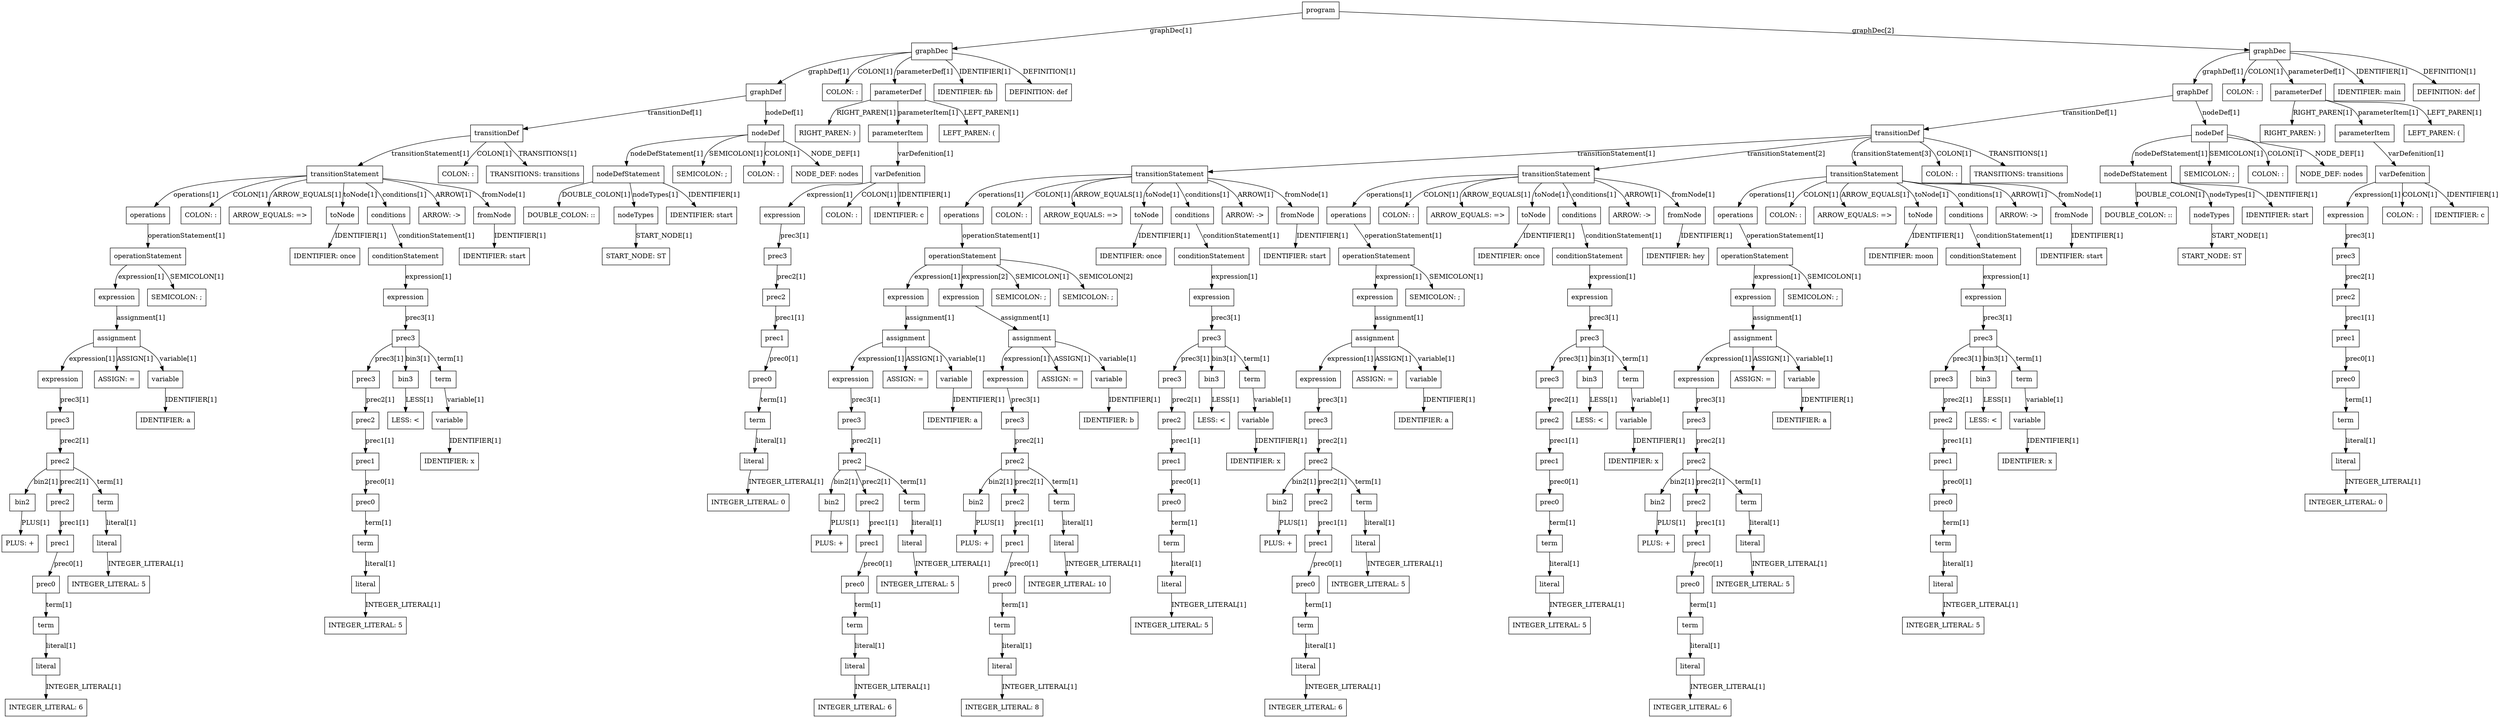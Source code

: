 digraph ParseTree {
    node [shape=box];
    node0 [label="program"];
    node1 [label="graphDec"];
    node0 -> node1 [label="graphDec[1]"];
    node2 [label="graphDef"];
    node1 -> node2 [label="graphDef[1]"];
    node3 [label="transitionDef"];
    node2 -> node3 [label="transitionDef[1]"];
    node4 [label="transitionStatement"];
    node3 -> node4 [label="transitionStatement[1]"];
    node5 [label="operations"];
    node4 -> node5 [label="operations[1]"];
    node6 [label="operationStatement"];
    node5 -> node6 [label="operationStatement[1]"];
    node7 [label="expression"];
    node6 -> node7 [label="expression[1]"];
    node8 [label="assignment"];
    node7 -> node8 [label="assignment[1]"];
    node9 [label="expression"];
    node8 -> node9 [label="expression[1]"];
    node10 [label="prec3"];
    node9 -> node10 [label="prec3[1]"];
    node11 [label="prec2"];
    node10 -> node11 [label="prec2[1]"];
    node12 [label="bin2"];
    node11 -> node12 [label="bin2[1]"];
    node13 [label="PLUS: +"];
    node12 -> node13 [label="PLUS[1]"];
    node14 [label="prec2"];
    node11 -> node14 [label="prec2[1]"];
    node15 [label="prec1"];
    node14 -> node15 [label="prec1[1]"];
    node16 [label="prec0"];
    node15 -> node16 [label="prec0[1]"];
    node17 [label="term"];
    node16 -> node17 [label="term[1]"];
    node18 [label="literal"];
    node17 -> node18 [label="literal[1]"];
    node19 [label="INTEGER_LITERAL: 6"];
    node18 -> node19 [label="INTEGER_LITERAL[1]"];
    node20 [label="term"];
    node11 -> node20 [label="term[1]"];
    node21 [label="literal"];
    node20 -> node21 [label="literal[1]"];
    node22 [label="INTEGER_LITERAL: 5"];
    node21 -> node22 [label="INTEGER_LITERAL[1]"];
    node23 [label="ASSIGN: ="];
    node8 -> node23 [label="ASSIGN[1]"];
    node24 [label="variable"];
    node8 -> node24 [label="variable[1]"];
    node25 [label="IDENTIFIER: a"];
    node24 -> node25 [label="IDENTIFIER[1]"];
    node26 [label="SEMICOLON: ;"];
    node6 -> node26 [label="SEMICOLON[1]"];
    node27 [label="COLON: :"];
    node4 -> node27 [label="COLON[1]"];
    node28 [label="ARROW_EQUALS: =>"];
    node4 -> node28 [label="ARROW_EQUALS[1]"];
    node29 [label="toNode"];
    node4 -> node29 [label="toNode[1]"];
    node30 [label="IDENTIFIER: once"];
    node29 -> node30 [label="IDENTIFIER[1]"];
    node31 [label="conditions"];
    node4 -> node31 [label="conditions[1]"];
    node32 [label="conditionStatement"];
    node31 -> node32 [label="conditionStatement[1]"];
    node33 [label="expression"];
    node32 -> node33 [label="expression[1]"];
    node34 [label="prec3"];
    node33 -> node34 [label="prec3[1]"];
    node35 [label="prec3"];
    node34 -> node35 [label="prec3[1]"];
    node36 [label="prec2"];
    node35 -> node36 [label="prec2[1]"];
    node37 [label="prec1"];
    node36 -> node37 [label="prec1[1]"];
    node38 [label="prec0"];
    node37 -> node38 [label="prec0[1]"];
    node39 [label="term"];
    node38 -> node39 [label="term[1]"];
    node40 [label="literal"];
    node39 -> node40 [label="literal[1]"];
    node41 [label="INTEGER_LITERAL: 5"];
    node40 -> node41 [label="INTEGER_LITERAL[1]"];
    node42 [label="bin3"];
    node34 -> node42 [label="bin3[1]"];
    node43 [label="LESS: <"];
    node42 -> node43 [label="LESS[1]"];
    node44 [label="term"];
    node34 -> node44 [label="term[1]"];
    node45 [label="variable"];
    node44 -> node45 [label="variable[1]"];
    node46 [label="IDENTIFIER: x"];
    node45 -> node46 [label="IDENTIFIER[1]"];
    node47 [label="ARROW: ->"];
    node4 -> node47 [label="ARROW[1]"];
    node48 [label="fromNode"];
    node4 -> node48 [label="fromNode[1]"];
    node49 [label="IDENTIFIER: start"];
    node48 -> node49 [label="IDENTIFIER[1]"];
    node50 [label="COLON: :"];
    node3 -> node50 [label="COLON[1]"];
    node51 [label="TRANSITIONS: transitions"];
    node3 -> node51 [label="TRANSITIONS[1]"];
    node52 [label="nodeDef"];
    node2 -> node52 [label="nodeDef[1]"];
    node53 [label="nodeDefStatement"];
    node52 -> node53 [label="nodeDefStatement[1]"];
    node54 [label="DOUBLE_COLON: ::"];
    node53 -> node54 [label="DOUBLE_COLON[1]"];
    node55 [label="nodeTypes"];
    node53 -> node55 [label="nodeTypes[1]"];
    node56 [label="START_NODE: ST"];
    node55 -> node56 [label="START_NODE[1]"];
    node57 [label="IDENTIFIER: start"];
    node53 -> node57 [label="IDENTIFIER[1]"];
    node58 [label="SEMICOLON: ;"];
    node52 -> node58 [label="SEMICOLON[1]"];
    node59 [label="COLON: :"];
    node52 -> node59 [label="COLON[1]"];
    node60 [label="NODE_DEF: nodes"];
    node52 -> node60 [label="NODE_DEF[1]"];
    node61 [label="COLON: :"];
    node1 -> node61 [label="COLON[1]"];
    node62 [label="parameterDef"];
    node1 -> node62 [label="parameterDef[1]"];
    node63 [label="RIGHT_PAREN: )"];
    node62 -> node63 [label="RIGHT_PAREN[1]"];
    node64 [label="parameterItem"];
    node62 -> node64 [label="parameterItem[1]"];
    node65 [label="varDefenition"];
    node64 -> node65 [label="varDefenition[1]"];
    node66 [label="expression"];
    node65 -> node66 [label="expression[1]"];
    node67 [label="prec3"];
    node66 -> node67 [label="prec3[1]"];
    node68 [label="prec2"];
    node67 -> node68 [label="prec2[1]"];
    node69 [label="prec1"];
    node68 -> node69 [label="prec1[1]"];
    node70 [label="prec0"];
    node69 -> node70 [label="prec0[1]"];
    node71 [label="term"];
    node70 -> node71 [label="term[1]"];
    node72 [label="literal"];
    node71 -> node72 [label="literal[1]"];
    node73 [label="INTEGER_LITERAL: 0"];
    node72 -> node73 [label="INTEGER_LITERAL[1]"];
    node74 [label="COLON: :"];
    node65 -> node74 [label="COLON[1]"];
    node75 [label="IDENTIFIER: c"];
    node65 -> node75 [label="IDENTIFIER[1]"];
    node76 [label="LEFT_PAREN: ("];
    node62 -> node76 [label="LEFT_PAREN[1]"];
    node77 [label="IDENTIFIER: fib"];
    node1 -> node77 [label="IDENTIFIER[1]"];
    node78 [label="DEFINITION: def"];
    node1 -> node78 [label="DEFINITION[1]"];
    node79 [label="graphDec"];
    node0 -> node79 [label="graphDec[2]"];
    node80 [label="graphDef"];
    node79 -> node80 [label="graphDef[1]"];
    node81 [label="transitionDef"];
    node80 -> node81 [label="transitionDef[1]"];
    node82 [label="transitionStatement"];
    node81 -> node82 [label="transitionStatement[1]"];
    node83 [label="operations"];
    node82 -> node83 [label="operations[1]"];
    node84 [label="operationStatement"];
    node83 -> node84 [label="operationStatement[1]"];
    node85 [label="expression"];
    node84 -> node85 [label="expression[1]"];
    node86 [label="assignment"];
    node85 -> node86 [label="assignment[1]"];
    node87 [label="expression"];
    node86 -> node87 [label="expression[1]"];
    node88 [label="prec3"];
    node87 -> node88 [label="prec3[1]"];
    node89 [label="prec2"];
    node88 -> node89 [label="prec2[1]"];
    node90 [label="bin2"];
    node89 -> node90 [label="bin2[1]"];
    node91 [label="PLUS: +"];
    node90 -> node91 [label="PLUS[1]"];
    node92 [label="prec2"];
    node89 -> node92 [label="prec2[1]"];
    node93 [label="prec1"];
    node92 -> node93 [label="prec1[1]"];
    node94 [label="prec0"];
    node93 -> node94 [label="prec0[1]"];
    node95 [label="term"];
    node94 -> node95 [label="term[1]"];
    node96 [label="literal"];
    node95 -> node96 [label="literal[1]"];
    node97 [label="INTEGER_LITERAL: 6"];
    node96 -> node97 [label="INTEGER_LITERAL[1]"];
    node98 [label="term"];
    node89 -> node98 [label="term[1]"];
    node99 [label="literal"];
    node98 -> node99 [label="literal[1]"];
    node100 [label="INTEGER_LITERAL: 5"];
    node99 -> node100 [label="INTEGER_LITERAL[1]"];
    node101 [label="ASSIGN: ="];
    node86 -> node101 [label="ASSIGN[1]"];
    node102 [label="variable"];
    node86 -> node102 [label="variable[1]"];
    node103 [label="IDENTIFIER: a"];
    node102 -> node103 [label="IDENTIFIER[1]"];
    node104 [label="expression"];
    node84 -> node104 [label="expression[2]"];
    node105 [label="assignment"];
    node104 -> node105 [label="assignment[1]"];
    node106 [label="expression"];
    node105 -> node106 [label="expression[1]"];
    node107 [label="prec3"];
    node106 -> node107 [label="prec3[1]"];
    node108 [label="prec2"];
    node107 -> node108 [label="prec2[1]"];
    node109 [label="bin2"];
    node108 -> node109 [label="bin2[1]"];
    node110 [label="PLUS: +"];
    node109 -> node110 [label="PLUS[1]"];
    node111 [label="prec2"];
    node108 -> node111 [label="prec2[1]"];
    node112 [label="prec1"];
    node111 -> node112 [label="prec1[1]"];
    node113 [label="prec0"];
    node112 -> node113 [label="prec0[1]"];
    node114 [label="term"];
    node113 -> node114 [label="term[1]"];
    node115 [label="literal"];
    node114 -> node115 [label="literal[1]"];
    node116 [label="INTEGER_LITERAL: 8"];
    node115 -> node116 [label="INTEGER_LITERAL[1]"];
    node117 [label="term"];
    node108 -> node117 [label="term[1]"];
    node118 [label="literal"];
    node117 -> node118 [label="literal[1]"];
    node119 [label="INTEGER_LITERAL: 10"];
    node118 -> node119 [label="INTEGER_LITERAL[1]"];
    node120 [label="ASSIGN: ="];
    node105 -> node120 [label="ASSIGN[1]"];
    node121 [label="variable"];
    node105 -> node121 [label="variable[1]"];
    node122 [label="IDENTIFIER: b"];
    node121 -> node122 [label="IDENTIFIER[1]"];
    node123 [label="SEMICOLON: ;"];
    node84 -> node123 [label="SEMICOLON[1]"];
    node124 [label="SEMICOLON: ;"];
    node84 -> node124 [label="SEMICOLON[2]"];
    node125 [label="COLON: :"];
    node82 -> node125 [label="COLON[1]"];
    node126 [label="ARROW_EQUALS: =>"];
    node82 -> node126 [label="ARROW_EQUALS[1]"];
    node127 [label="toNode"];
    node82 -> node127 [label="toNode[1]"];
    node128 [label="IDENTIFIER: once"];
    node127 -> node128 [label="IDENTIFIER[1]"];
    node129 [label="conditions"];
    node82 -> node129 [label="conditions[1]"];
    node130 [label="conditionStatement"];
    node129 -> node130 [label="conditionStatement[1]"];
    node131 [label="expression"];
    node130 -> node131 [label="expression[1]"];
    node132 [label="prec3"];
    node131 -> node132 [label="prec3[1]"];
    node133 [label="prec3"];
    node132 -> node133 [label="prec3[1]"];
    node134 [label="prec2"];
    node133 -> node134 [label="prec2[1]"];
    node135 [label="prec1"];
    node134 -> node135 [label="prec1[1]"];
    node136 [label="prec0"];
    node135 -> node136 [label="prec0[1]"];
    node137 [label="term"];
    node136 -> node137 [label="term[1]"];
    node138 [label="literal"];
    node137 -> node138 [label="literal[1]"];
    node139 [label="INTEGER_LITERAL: 5"];
    node138 -> node139 [label="INTEGER_LITERAL[1]"];
    node140 [label="bin3"];
    node132 -> node140 [label="bin3[1]"];
    node141 [label="LESS: <"];
    node140 -> node141 [label="LESS[1]"];
    node142 [label="term"];
    node132 -> node142 [label="term[1]"];
    node143 [label="variable"];
    node142 -> node143 [label="variable[1]"];
    node144 [label="IDENTIFIER: x"];
    node143 -> node144 [label="IDENTIFIER[1]"];
    node145 [label="ARROW: ->"];
    node82 -> node145 [label="ARROW[1]"];
    node146 [label="fromNode"];
    node82 -> node146 [label="fromNode[1]"];
    node147 [label="IDENTIFIER: start"];
    node146 -> node147 [label="IDENTIFIER[1]"];
    node148 [label="transitionStatement"];
    node81 -> node148 [label="transitionStatement[2]"];
    node149 [label="operations"];
    node148 -> node149 [label="operations[1]"];
    node150 [label="operationStatement"];
    node149 -> node150 [label="operationStatement[1]"];
    node151 [label="expression"];
    node150 -> node151 [label="expression[1]"];
    node152 [label="assignment"];
    node151 -> node152 [label="assignment[1]"];
    node153 [label="expression"];
    node152 -> node153 [label="expression[1]"];
    node154 [label="prec3"];
    node153 -> node154 [label="prec3[1]"];
    node155 [label="prec2"];
    node154 -> node155 [label="prec2[1]"];
    node156 [label="bin2"];
    node155 -> node156 [label="bin2[1]"];
    node157 [label="PLUS: +"];
    node156 -> node157 [label="PLUS[1]"];
    node158 [label="prec2"];
    node155 -> node158 [label="prec2[1]"];
    node159 [label="prec1"];
    node158 -> node159 [label="prec1[1]"];
    node160 [label="prec0"];
    node159 -> node160 [label="prec0[1]"];
    node161 [label="term"];
    node160 -> node161 [label="term[1]"];
    node162 [label="literal"];
    node161 -> node162 [label="literal[1]"];
    node163 [label="INTEGER_LITERAL: 6"];
    node162 -> node163 [label="INTEGER_LITERAL[1]"];
    node164 [label="term"];
    node155 -> node164 [label="term[1]"];
    node165 [label="literal"];
    node164 -> node165 [label="literal[1]"];
    node166 [label="INTEGER_LITERAL: 5"];
    node165 -> node166 [label="INTEGER_LITERAL[1]"];
    node167 [label="ASSIGN: ="];
    node152 -> node167 [label="ASSIGN[1]"];
    node168 [label="variable"];
    node152 -> node168 [label="variable[1]"];
    node169 [label="IDENTIFIER: a"];
    node168 -> node169 [label="IDENTIFIER[1]"];
    node170 [label="SEMICOLON: ;"];
    node150 -> node170 [label="SEMICOLON[1]"];
    node171 [label="COLON: :"];
    node148 -> node171 [label="COLON[1]"];
    node172 [label="ARROW_EQUALS: =>"];
    node148 -> node172 [label="ARROW_EQUALS[1]"];
    node173 [label="toNode"];
    node148 -> node173 [label="toNode[1]"];
    node174 [label="IDENTIFIER: once"];
    node173 -> node174 [label="IDENTIFIER[1]"];
    node175 [label="conditions"];
    node148 -> node175 [label="conditions[1]"];
    node176 [label="conditionStatement"];
    node175 -> node176 [label="conditionStatement[1]"];
    node177 [label="expression"];
    node176 -> node177 [label="expression[1]"];
    node178 [label="prec3"];
    node177 -> node178 [label="prec3[1]"];
    node179 [label="prec3"];
    node178 -> node179 [label="prec3[1]"];
    node180 [label="prec2"];
    node179 -> node180 [label="prec2[1]"];
    node181 [label="prec1"];
    node180 -> node181 [label="prec1[1]"];
    node182 [label="prec0"];
    node181 -> node182 [label="prec0[1]"];
    node183 [label="term"];
    node182 -> node183 [label="term[1]"];
    node184 [label="literal"];
    node183 -> node184 [label="literal[1]"];
    node185 [label="INTEGER_LITERAL: 5"];
    node184 -> node185 [label="INTEGER_LITERAL[1]"];
    node186 [label="bin3"];
    node178 -> node186 [label="bin3[1]"];
    node187 [label="LESS: <"];
    node186 -> node187 [label="LESS[1]"];
    node188 [label="term"];
    node178 -> node188 [label="term[1]"];
    node189 [label="variable"];
    node188 -> node189 [label="variable[1]"];
    node190 [label="IDENTIFIER: x"];
    node189 -> node190 [label="IDENTIFIER[1]"];
    node191 [label="ARROW: ->"];
    node148 -> node191 [label="ARROW[1]"];
    node192 [label="fromNode"];
    node148 -> node192 [label="fromNode[1]"];
    node193 [label="IDENTIFIER: hey"];
    node192 -> node193 [label="IDENTIFIER[1]"];
    node194 [label="transitionStatement"];
    node81 -> node194 [label="transitionStatement[3]"];
    node195 [label="operations"];
    node194 -> node195 [label="operations[1]"];
    node196 [label="operationStatement"];
    node195 -> node196 [label="operationStatement[1]"];
    node197 [label="expression"];
    node196 -> node197 [label="expression[1]"];
    node198 [label="assignment"];
    node197 -> node198 [label="assignment[1]"];
    node199 [label="expression"];
    node198 -> node199 [label="expression[1]"];
    node200 [label="prec3"];
    node199 -> node200 [label="prec3[1]"];
    node201 [label="prec2"];
    node200 -> node201 [label="prec2[1]"];
    node202 [label="bin2"];
    node201 -> node202 [label="bin2[1]"];
    node203 [label="PLUS: +"];
    node202 -> node203 [label="PLUS[1]"];
    node204 [label="prec2"];
    node201 -> node204 [label="prec2[1]"];
    node205 [label="prec1"];
    node204 -> node205 [label="prec1[1]"];
    node206 [label="prec0"];
    node205 -> node206 [label="prec0[1]"];
    node207 [label="term"];
    node206 -> node207 [label="term[1]"];
    node208 [label="literal"];
    node207 -> node208 [label="literal[1]"];
    node209 [label="INTEGER_LITERAL: 6"];
    node208 -> node209 [label="INTEGER_LITERAL[1]"];
    node210 [label="term"];
    node201 -> node210 [label="term[1]"];
    node211 [label="literal"];
    node210 -> node211 [label="literal[1]"];
    node212 [label="INTEGER_LITERAL: 5"];
    node211 -> node212 [label="INTEGER_LITERAL[1]"];
    node213 [label="ASSIGN: ="];
    node198 -> node213 [label="ASSIGN[1]"];
    node214 [label="variable"];
    node198 -> node214 [label="variable[1]"];
    node215 [label="IDENTIFIER: a"];
    node214 -> node215 [label="IDENTIFIER[1]"];
    node216 [label="SEMICOLON: ;"];
    node196 -> node216 [label="SEMICOLON[1]"];
    node217 [label="COLON: :"];
    node194 -> node217 [label="COLON[1]"];
    node218 [label="ARROW_EQUALS: =>"];
    node194 -> node218 [label="ARROW_EQUALS[1]"];
    node219 [label="toNode"];
    node194 -> node219 [label="toNode[1]"];
    node220 [label="IDENTIFIER: moon"];
    node219 -> node220 [label="IDENTIFIER[1]"];
    node221 [label="conditions"];
    node194 -> node221 [label="conditions[1]"];
    node222 [label="conditionStatement"];
    node221 -> node222 [label="conditionStatement[1]"];
    node223 [label="expression"];
    node222 -> node223 [label="expression[1]"];
    node224 [label="prec3"];
    node223 -> node224 [label="prec3[1]"];
    node225 [label="prec3"];
    node224 -> node225 [label="prec3[1]"];
    node226 [label="prec2"];
    node225 -> node226 [label="prec2[1]"];
    node227 [label="prec1"];
    node226 -> node227 [label="prec1[1]"];
    node228 [label="prec0"];
    node227 -> node228 [label="prec0[1]"];
    node229 [label="term"];
    node228 -> node229 [label="term[1]"];
    node230 [label="literal"];
    node229 -> node230 [label="literal[1]"];
    node231 [label="INTEGER_LITERAL: 5"];
    node230 -> node231 [label="INTEGER_LITERAL[1]"];
    node232 [label="bin3"];
    node224 -> node232 [label="bin3[1]"];
    node233 [label="LESS: <"];
    node232 -> node233 [label="LESS[1]"];
    node234 [label="term"];
    node224 -> node234 [label="term[1]"];
    node235 [label="variable"];
    node234 -> node235 [label="variable[1]"];
    node236 [label="IDENTIFIER: x"];
    node235 -> node236 [label="IDENTIFIER[1]"];
    node237 [label="ARROW: ->"];
    node194 -> node237 [label="ARROW[1]"];
    node238 [label="fromNode"];
    node194 -> node238 [label="fromNode[1]"];
    node239 [label="IDENTIFIER: start"];
    node238 -> node239 [label="IDENTIFIER[1]"];
    node240 [label="COLON: :"];
    node81 -> node240 [label="COLON[1]"];
    node241 [label="TRANSITIONS: transitions"];
    node81 -> node241 [label="TRANSITIONS[1]"];
    node242 [label="nodeDef"];
    node80 -> node242 [label="nodeDef[1]"];
    node243 [label="nodeDefStatement"];
    node242 -> node243 [label="nodeDefStatement[1]"];
    node244 [label="DOUBLE_COLON: ::"];
    node243 -> node244 [label="DOUBLE_COLON[1]"];
    node245 [label="nodeTypes"];
    node243 -> node245 [label="nodeTypes[1]"];
    node246 [label="START_NODE: ST"];
    node245 -> node246 [label="START_NODE[1]"];
    node247 [label="IDENTIFIER: start"];
    node243 -> node247 [label="IDENTIFIER[1]"];
    node248 [label="SEMICOLON: ;"];
    node242 -> node248 [label="SEMICOLON[1]"];
    node249 [label="COLON: :"];
    node242 -> node249 [label="COLON[1]"];
    node250 [label="NODE_DEF: nodes"];
    node242 -> node250 [label="NODE_DEF[1]"];
    node251 [label="COLON: :"];
    node79 -> node251 [label="COLON[1]"];
    node252 [label="parameterDef"];
    node79 -> node252 [label="parameterDef[1]"];
    node253 [label="RIGHT_PAREN: )"];
    node252 -> node253 [label="RIGHT_PAREN[1]"];
    node254 [label="parameterItem"];
    node252 -> node254 [label="parameterItem[1]"];
    node255 [label="varDefenition"];
    node254 -> node255 [label="varDefenition[1]"];
    node256 [label="expression"];
    node255 -> node256 [label="expression[1]"];
    node257 [label="prec3"];
    node256 -> node257 [label="prec3[1]"];
    node258 [label="prec2"];
    node257 -> node258 [label="prec2[1]"];
    node259 [label="prec1"];
    node258 -> node259 [label="prec1[1]"];
    node260 [label="prec0"];
    node259 -> node260 [label="prec0[1]"];
    node261 [label="term"];
    node260 -> node261 [label="term[1]"];
    node262 [label="literal"];
    node261 -> node262 [label="literal[1]"];
    node263 [label="INTEGER_LITERAL: 0"];
    node262 -> node263 [label="INTEGER_LITERAL[1]"];
    node264 [label="COLON: :"];
    node255 -> node264 [label="COLON[1]"];
    node265 [label="IDENTIFIER: c"];
    node255 -> node265 [label="IDENTIFIER[1]"];
    node266 [label="LEFT_PAREN: ("];
    node252 -> node266 [label="LEFT_PAREN[1]"];
    node267 [label="IDENTIFIER: main"];
    node79 -> node267 [label="IDENTIFIER[1]"];
    node268 [label="DEFINITION: def"];
    node79 -> node268 [label="DEFINITION[1]"];
}
